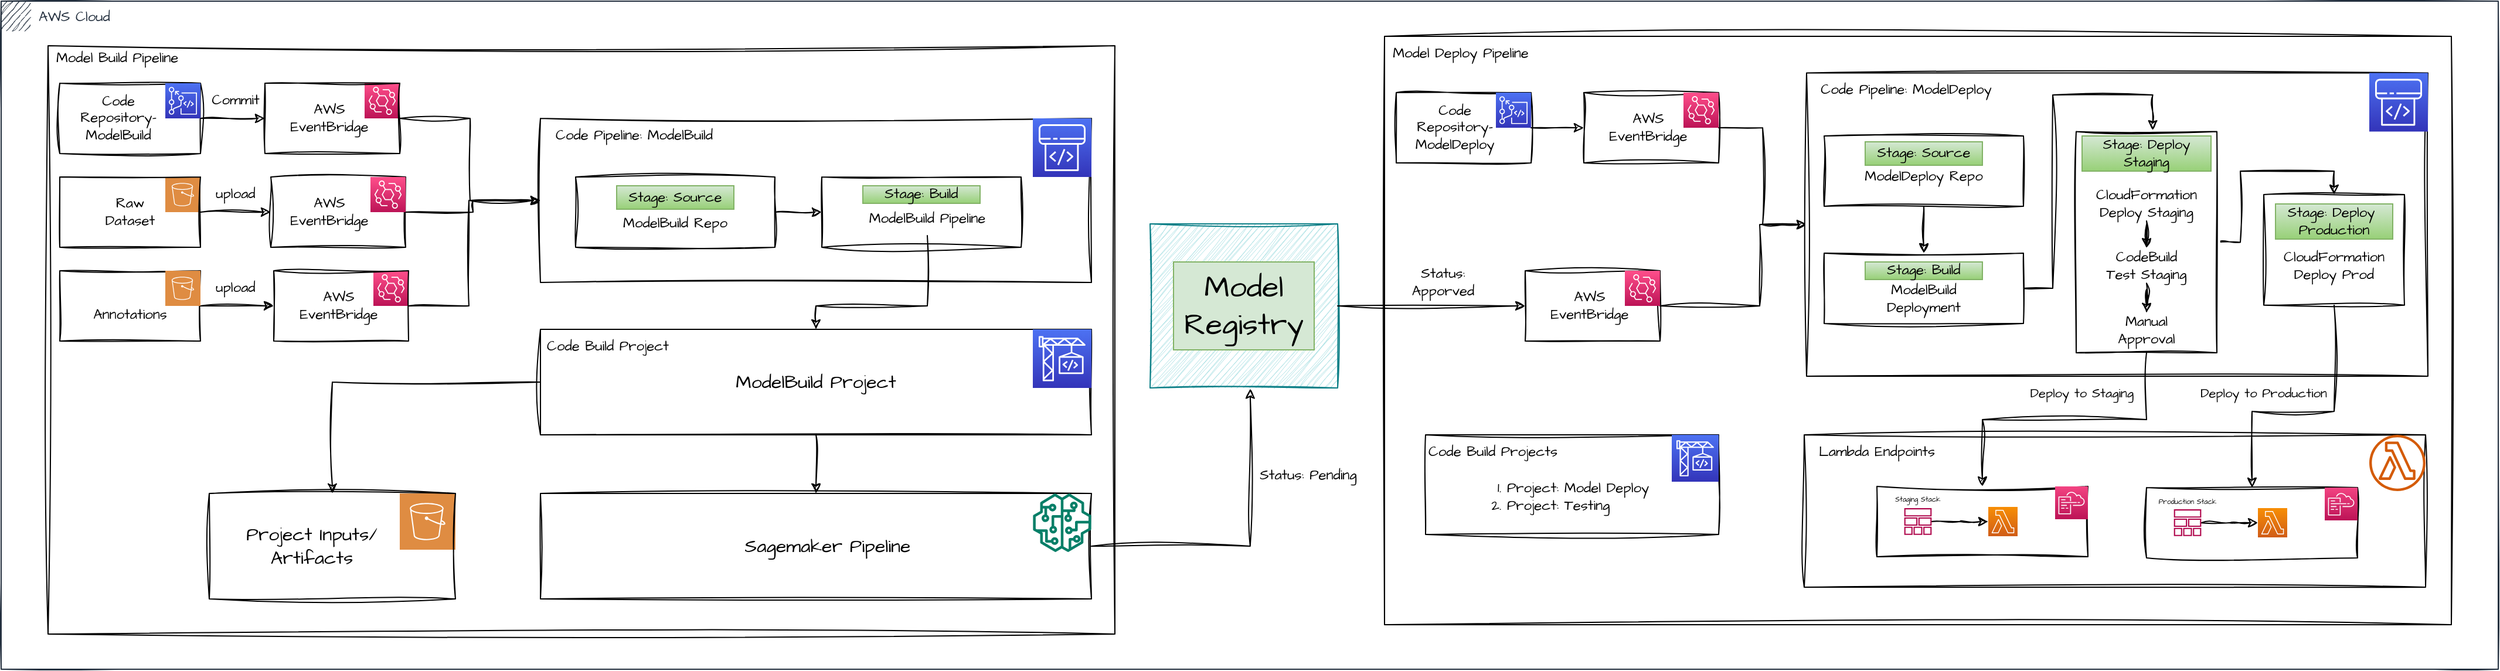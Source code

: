 <mxfile version="20.8.19" type="device"><diagram name="Page-1" id="f1x91fS1kFnKO8mPAlem"><mxGraphModel dx="2687" dy="1680" grid="1" gridSize="10" guides="1" tooltips="1" connect="1" arrows="1" fold="1" page="0" pageScale="1" pageWidth="1100" pageHeight="850" math="0" shadow="0"><root><mxCell id="0"/><mxCell id="1" parent="0"/><mxCell id="pUB0ZAQ8C-eYPkuscVNM-84" value="AWS Cloud" style="points=[[0,0],[0.25,0],[0.5,0],[0.75,0],[1,0],[1,0.25],[1,0.5],[1,0.75],[1,1],[0.75,1],[0.5,1],[0.25,1],[0,1],[0,0.75],[0,0.5],[0,0.25]];outlineConnect=0;gradientColor=none;html=1;whiteSpace=wrap;fontSize=12;fontStyle=0;container=1;pointerEvents=0;collapsible=0;recursiveResize=0;shape=mxgraph.aws4.group;grIcon=mxgraph.aws4.group_aws_cloud;strokeColor=#232F3E;fillColor=none;verticalAlign=top;align=left;spacingLeft=30;fontColor=#232F3E;dashed=0;rounded=0;shadow=0;glass=0;sketch=1;hachureGap=4;jiggle=2;curveFitting=1;fontFamily=Architects Daughter;fontSource=https%3A%2F%2Ffonts.googleapis.com%2Fcss%3Ffamily%3DArchitects%2BDaughter;" vertex="1" parent="1"><mxGeometry x="-100" y="-10" width="2130" height="570" as="geometry"/></mxCell><mxCell id="pYi2MVsvnpnYolAmG52T-12" value="" style="rounded=0;whiteSpace=wrap;html=1;sketch=1;hachureGap=4;jiggle=2;curveFitting=1;fontFamily=Architects Daughter;fontSource=https%3A%2F%2Ffonts.googleapis.com%2Fcss%3Ffamily%3DArchitects%2BDaughter;fontSize=20;align=left;" parent="1" vertex="1"><mxGeometry x="-60" y="28" width="910" height="502" as="geometry"/></mxCell><mxCell id="pYi2MVsvnpnYolAmG52T-54" value="" style="edgeStyle=orthogonalEdgeStyle;rounded=0;sketch=1;hachureGap=4;jiggle=2;curveFitting=1;orthogonalLoop=1;jettySize=auto;html=1;fontFamily=Architects Daughter;fontSource=https%3A%2F%2Ffonts.googleapis.com%2Fcss%3Ffamily%3DArchitects%2BDaughter;fontSize=12;" parent="1" source="pYi2MVsvnpnYolAmG52T-32" target="pYi2MVsvnpnYolAmG52T-51" edge="1"><mxGeometry relative="1" as="geometry"/></mxCell><mxCell id="pYi2MVsvnpnYolAmG52T-32" value="" style="rounded=0;whiteSpace=wrap;html=1;sketch=1;hachureGap=4;jiggle=2;curveFitting=1;fontFamily=Architects Daughter;fontSource=https%3A%2F%2Ffonts.googleapis.com%2Fcss%3Ffamily%3DArchitects%2BDaughter;fontSize=12;shadow=0;glass=0;fillColor=none;" parent="1" vertex="1"><mxGeometry x="130" y="140" width="115" height="60" as="geometry"/></mxCell><mxCell id="pYi2MVsvnpnYolAmG52T-13" value="&lt;font style=&quot;font-size: 12px;&quot;&gt;Model Build Pipeline&lt;br&gt;&lt;/font&gt;" style="text;html=1;strokeColor=none;fillColor=none;align=left;verticalAlign=middle;whiteSpace=wrap;rounded=0;fontSize=20;fontFamily=Architects Daughter;horizontal=1;labelPosition=center;verticalLabelPosition=middle;" parent="1" vertex="1"><mxGeometry x="-55" y="20" width="190" height="30" as="geometry"/></mxCell><mxCell id="pYi2MVsvnpnYolAmG52T-26" value="" style="edgeStyle=orthogonalEdgeStyle;rounded=0;sketch=1;hachureGap=4;jiggle=2;curveFitting=1;orthogonalLoop=1;jettySize=auto;html=1;fontFamily=Architects Daughter;fontSource=https%3A%2F%2Ffonts.googleapis.com%2Fcss%3Ffamily%3DArchitects%2BDaughter;fontSize=12;" parent="1" source="pYi2MVsvnpnYolAmG52T-14" target="pYi2MVsvnpnYolAmG52T-25" edge="1"><mxGeometry relative="1" as="geometry"/></mxCell><mxCell id="pYi2MVsvnpnYolAmG52T-14" value="" style="rounded=0;whiteSpace=wrap;html=1;sketch=1;hachureGap=4;jiggle=2;curveFitting=1;fontFamily=Architects Daughter;fontSource=https%3A%2F%2Ffonts.googleapis.com%2Fcss%3Ffamily%3DArchitects%2BDaughter;fontSize=12;shadow=0;glass=0;fillColor=none;" parent="1" vertex="1"><mxGeometry x="-50" y="60" width="120" height="60" as="geometry"/></mxCell><mxCell id="pYi2MVsvnpnYolAmG52T-18" value="" style="sketch=0;points=[[0,0,0],[0.25,0,0],[0.5,0,0],[0.75,0,0],[1,0,0],[0,1,0],[0.25,1,0],[0.5,1,0],[0.75,1,0],[1,1,0],[0,0.25,0],[0,0.5,0],[0,0.75,0],[1,0.25,0],[1,0.5,0],[1,0.75,0]];outlineConnect=0;fontColor=#232F3E;gradientColor=#4D72F3;gradientDirection=north;fillColor=#3334B9;strokeColor=#ffffff;dashed=0;verticalLabelPosition=bottom;verticalAlign=top;align=center;html=1;fontSize=12;fontStyle=0;aspect=fixed;shape=mxgraph.aws4.resourceIcon;resIcon=mxgraph.aws4.codecommit;rounded=0;shadow=0;glass=0;hachureGap=4;jiggle=2;curveFitting=1;fontFamily=Architects Daughter;fontSource=https%3A%2F%2Ffonts.googleapis.com%2Fcss%3Ffamily%3DArchitects%2BDaughter;" parent="1" vertex="1"><mxGeometry x="40" y="60" width="30" height="30" as="geometry"/></mxCell><mxCell id="pYi2MVsvnpnYolAmG52T-20" value="Code Repository- ModelBuild" style="text;html=1;strokeColor=none;fillColor=none;align=center;verticalAlign=middle;whiteSpace=wrap;rounded=0;fontSize=12;fontFamily=Architects Daughter;" parent="1" vertex="1"><mxGeometry x="-30" y="75" width="60" height="30" as="geometry"/></mxCell><mxCell id="pYi2MVsvnpnYolAmG52T-22" value="" style="sketch=0;points=[[0,0,0],[0.25,0,0],[0.5,0,0],[0.75,0,0],[1,0,0],[0,1,0],[0.25,1,0],[0.5,1,0],[0.75,1,0],[1,1,0],[0,0.25,0],[0,0.5,0],[0,0.75,0],[1,0.25,0],[1,0.5,0],[1,0.75,0]];outlineConnect=0;fontColor=#232F3E;gradientColor=#FF4F8B;gradientDirection=north;fillColor=#BC1356;strokeColor=#ffffff;dashed=0;verticalLabelPosition=bottom;verticalAlign=top;align=center;html=1;fontSize=12;fontStyle=0;aspect=fixed;shape=mxgraph.aws4.resourceIcon;resIcon=mxgraph.aws4.eventbridge;rounded=0;shadow=0;glass=0;hachureGap=4;jiggle=2;curveFitting=1;fontFamily=Architects Daughter;fontSource=https%3A%2F%2Ffonts.googleapis.com%2Fcss%3Ffamily%3DArchitects%2BDaughter;" parent="1" vertex="1"><mxGeometry x="210" y="60" width="30" height="30" as="geometry"/></mxCell><mxCell id="pYi2MVsvnpnYolAmG52T-23" value="" style="sketch=0;points=[[0,0,0],[0.25,0,0],[0.5,0,0],[0.75,0,0],[1,0,0],[0,1,0],[0.25,1,0],[0.5,1,0],[0.75,1,0],[1,1,0],[0,0.25,0],[0,0.5,0],[0,0.75,0],[1,0.25,0],[1,0.5,0],[1,0.75,0]];outlineConnect=0;fontColor=#232F3E;gradientColor=#FF4F8B;gradientDirection=north;fillColor=#BC1356;strokeColor=#ffffff;dashed=0;verticalLabelPosition=bottom;verticalAlign=top;align=center;html=1;fontSize=12;fontStyle=0;aspect=fixed;shape=mxgraph.aws4.resourceIcon;resIcon=mxgraph.aws4.eventbridge;rounded=0;shadow=0;glass=0;hachureGap=4;jiggle=2;curveFitting=1;fontFamily=Architects Daughter;fontSource=https%3A%2F%2Ffonts.googleapis.com%2Fcss%3Ffamily%3DArchitects%2BDaughter;" parent="1" vertex="1"><mxGeometry x="215" y="140" width="30" height="30" as="geometry"/></mxCell><mxCell id="pYi2MVsvnpnYolAmG52T-24" value="" style="sketch=0;points=[[0,0,0],[0.25,0,0],[0.5,0,0],[0.75,0,0],[1,0,0],[0,1,0],[0.25,1,0],[0.5,1,0],[0.75,1,0],[1,1,0],[0,0.25,0],[0,0.5,0],[0,0.75,0],[1,0.25,0],[1,0.5,0],[1,0.75,0]];outlineConnect=0;fontColor=#232F3E;gradientColor=#FF4F8B;gradientDirection=north;fillColor=#BC1356;strokeColor=#ffffff;dashed=0;verticalLabelPosition=bottom;verticalAlign=top;align=center;html=1;fontSize=12;fontStyle=0;aspect=fixed;shape=mxgraph.aws4.resourceIcon;resIcon=mxgraph.aws4.eventbridge;rounded=0;shadow=0;glass=0;hachureGap=4;jiggle=2;curveFitting=1;fontFamily=Architects Daughter;fontSource=https%3A%2F%2Ffonts.googleapis.com%2Fcss%3Ffamily%3DArchitects%2BDaughter;" parent="1" vertex="1"><mxGeometry x="217.5" y="220" width="30" height="30" as="geometry"/></mxCell><mxCell id="pYi2MVsvnpnYolAmG52T-53" value="" style="edgeStyle=orthogonalEdgeStyle;rounded=0;sketch=1;hachureGap=4;jiggle=2;curveFitting=1;orthogonalLoop=1;jettySize=auto;html=1;fontFamily=Architects Daughter;fontSource=https%3A%2F%2Ffonts.googleapis.com%2Fcss%3Ffamily%3DArchitects%2BDaughter;fontSize=12;" parent="1" source="pYi2MVsvnpnYolAmG52T-25" target="pYi2MVsvnpnYolAmG52T-51" edge="1"><mxGeometry relative="1" as="geometry"/></mxCell><mxCell id="pYi2MVsvnpnYolAmG52T-25" value="" style="rounded=0;whiteSpace=wrap;html=1;sketch=1;hachureGap=4;jiggle=2;curveFitting=1;fontFamily=Architects Daughter;fontSource=https%3A%2F%2Ffonts.googleapis.com%2Fcss%3Ffamily%3DArchitects%2BDaughter;fontSize=12;shadow=0;glass=0;fillColor=none;" parent="1" vertex="1"><mxGeometry x="125" y="60" width="115" height="60" as="geometry"/></mxCell><mxCell id="pYi2MVsvnpnYolAmG52T-27" value="Commit" style="text;html=1;strokeColor=none;fillColor=none;align=center;verticalAlign=middle;whiteSpace=wrap;rounded=0;fontSize=12;fontFamily=Architects Daughter;" parent="1" vertex="1"><mxGeometry x="70" y="60" width="60" height="30" as="geometry"/></mxCell><mxCell id="pYi2MVsvnpnYolAmG52T-28" value="AWS EventBridge" style="text;html=1;strokeColor=none;fillColor=none;align=center;verticalAlign=middle;whiteSpace=wrap;rounded=0;fontSize=12;fontFamily=Architects Daughter;" parent="1" vertex="1"><mxGeometry x="150" y="75" width="60" height="30" as="geometry"/></mxCell><mxCell id="pYi2MVsvnpnYolAmG52T-30" value="" style="sketch=0;pointerEvents=1;shadow=0;dashed=0;html=1;strokeColor=none;fillColor=#DF8C42;labelPosition=center;verticalLabelPosition=bottom;verticalAlign=top;align=center;outlineConnect=0;shape=mxgraph.veeam2.aws_s3;rounded=0;glass=0;hachureGap=4;jiggle=2;curveFitting=1;fontFamily=Architects Daughter;fontSource=https%3A%2F%2Ffonts.googleapis.com%2Fcss%3Ffamily%3DArchitects%2BDaughter;fontSize=12;" parent="1" vertex="1"><mxGeometry x="40" y="140" width="30" height="30" as="geometry"/></mxCell><mxCell id="pYi2MVsvnpnYolAmG52T-33" value="AWS EventBridge" style="text;html=1;strokeColor=none;fillColor=none;align=center;verticalAlign=middle;whiteSpace=wrap;rounded=0;fontSize=12;fontFamily=Architects Daughter;" parent="1" vertex="1"><mxGeometry x="150" y="155" width="60" height="30" as="geometry"/></mxCell><mxCell id="pYi2MVsvnpnYolAmG52T-39" value="" style="edgeStyle=orthogonalEdgeStyle;rounded=0;sketch=1;hachureGap=4;jiggle=2;curveFitting=1;orthogonalLoop=1;jettySize=auto;html=1;fontFamily=Architects Daughter;fontSource=https%3A%2F%2Ffonts.googleapis.com%2Fcss%3Ffamily%3DArchitects%2BDaughter;fontSize=12;" parent="1" source="pYi2MVsvnpnYolAmG52T-34" target="pYi2MVsvnpnYolAmG52T-32" edge="1"><mxGeometry relative="1" as="geometry"/></mxCell><mxCell id="pYi2MVsvnpnYolAmG52T-34" value="" style="rounded=0;whiteSpace=wrap;html=1;sketch=1;hachureGap=4;jiggle=2;curveFitting=1;fontFamily=Architects Daughter;fontSource=https%3A%2F%2Ffonts.googleapis.com%2Fcss%3Ffamily%3DArchitects%2BDaughter;fontSize=12;shadow=0;glass=0;fillColor=none;" parent="1" vertex="1"><mxGeometry x="-50" y="140" width="120" height="60" as="geometry"/></mxCell><mxCell id="pYi2MVsvnpnYolAmG52T-40" value="Raw Dataset" style="text;html=1;strokeColor=none;fillColor=none;align=center;verticalAlign=middle;whiteSpace=wrap;rounded=0;fontSize=12;fontFamily=Architects Daughter;" parent="1" vertex="1"><mxGeometry x="-20" y="155" width="60" height="30" as="geometry"/></mxCell><mxCell id="pYi2MVsvnpnYolAmG52T-41" value="upload" style="text;html=1;strokeColor=none;fillColor=none;align=center;verticalAlign=middle;whiteSpace=wrap;rounded=0;fontSize=12;fontFamily=Architects Daughter;" parent="1" vertex="1"><mxGeometry x="70" y="140" width="60" height="30" as="geometry"/></mxCell><mxCell id="pYi2MVsvnpnYolAmG52T-49" value="" style="edgeStyle=orthogonalEdgeStyle;rounded=0;sketch=1;hachureGap=4;jiggle=2;curveFitting=1;orthogonalLoop=1;jettySize=auto;html=1;fontFamily=Architects Daughter;fontSource=https%3A%2F%2Ffonts.googleapis.com%2Fcss%3Ffamily%3DArchitects%2BDaughter;fontSize=12;" parent="1" source="pYi2MVsvnpnYolAmG52T-42" target="pYi2MVsvnpnYolAmG52T-45" edge="1"><mxGeometry relative="1" as="geometry"/></mxCell><mxCell id="pYi2MVsvnpnYolAmG52T-42" value="" style="rounded=0;whiteSpace=wrap;html=1;sketch=1;hachureGap=4;jiggle=2;curveFitting=1;fontFamily=Architects Daughter;fontSource=https%3A%2F%2Ffonts.googleapis.com%2Fcss%3Ffamily%3DArchitects%2BDaughter;fontSize=12;shadow=0;glass=0;fillColor=none;" parent="1" vertex="1"><mxGeometry x="-50" y="220" width="120" height="60" as="geometry"/></mxCell><mxCell id="pYi2MVsvnpnYolAmG52T-46" value="AWS EventBridge" style="text;html=1;strokeColor=none;fillColor=none;align=center;verticalAlign=middle;whiteSpace=wrap;rounded=0;fontSize=12;fontFamily=Architects Daughter;" parent="1" vertex="1"><mxGeometry x="157.5" y="235" width="60" height="30" as="geometry"/></mxCell><mxCell id="pYi2MVsvnpnYolAmG52T-47" value="" style="sketch=0;pointerEvents=1;shadow=0;dashed=0;html=1;strokeColor=none;fillColor=#DF8C42;labelPosition=center;verticalLabelPosition=bottom;verticalAlign=top;align=center;outlineConnect=0;shape=mxgraph.veeam2.aws_s3;rounded=0;glass=0;hachureGap=4;jiggle=2;curveFitting=1;fontFamily=Architects Daughter;fontSource=https%3A%2F%2Ffonts.googleapis.com%2Fcss%3Ffamily%3DArchitects%2BDaughter;fontSize=12;" parent="1" vertex="1"><mxGeometry x="40" y="220" width="30" height="30" as="geometry"/></mxCell><mxCell id="pYi2MVsvnpnYolAmG52T-55" value="" style="edgeStyle=orthogonalEdgeStyle;rounded=0;sketch=1;hachureGap=4;jiggle=2;curveFitting=1;orthogonalLoop=1;jettySize=auto;html=1;fontFamily=Architects Daughter;fontSource=https%3A%2F%2Ffonts.googleapis.com%2Fcss%3Ffamily%3DArchitects%2BDaughter;fontSize=12;" parent="1" source="pYi2MVsvnpnYolAmG52T-45" target="pYi2MVsvnpnYolAmG52T-51" edge="1"><mxGeometry relative="1" as="geometry"><Array as="points"><mxPoint x="299" y="250"/><mxPoint x="299" y="160"/></Array></mxGeometry></mxCell><mxCell id="pYi2MVsvnpnYolAmG52T-45" value="" style="rounded=0;whiteSpace=wrap;html=1;sketch=1;hachureGap=4;jiggle=2;curveFitting=1;fontFamily=Architects Daughter;fontSource=https%3A%2F%2Ffonts.googleapis.com%2Fcss%3Ffamily%3DArchitects%2BDaughter;fontSize=12;shadow=0;glass=0;fillColor=none;" parent="1" vertex="1"><mxGeometry x="132.5" y="220" width="115" height="60" as="geometry"/></mxCell><mxCell id="pYi2MVsvnpnYolAmG52T-50" value="Annotations" style="text;html=1;strokeColor=none;fillColor=none;align=center;verticalAlign=middle;whiteSpace=wrap;rounded=0;fontSize=12;fontFamily=Architects Daughter;" parent="1" vertex="1"><mxGeometry x="-20" y="245" width="60" height="25" as="geometry"/></mxCell><mxCell id="pYi2MVsvnpnYolAmG52T-51" value="" style="rounded=0;whiteSpace=wrap;html=1;sketch=1;hachureGap=4;jiggle=2;curveFitting=1;fontFamily=Architects Daughter;fontSource=https%3A%2F%2Ffonts.googleapis.com%2Fcss%3Ffamily%3DArchitects%2BDaughter;fontSize=12;shadow=0;glass=0;fillColor=none;" parent="1" vertex="1"><mxGeometry x="360" y="90" width="470" height="140" as="geometry"/></mxCell><mxCell id="pYi2MVsvnpnYolAmG52T-52" value="" style="sketch=0;points=[[0,0,0],[0.25,0,0],[0.5,0,0],[0.75,0,0],[1,0,0],[0,1,0],[0.25,1,0],[0.5,1,0],[0.75,1,0],[1,1,0],[0,0.25,0],[0,0.5,0],[0,0.75,0],[1,0.25,0],[1,0.5,0],[1,0.75,0]];outlineConnect=0;fontColor=#232F3E;gradientColor=#4D72F3;gradientDirection=north;fillColor=#3334B9;strokeColor=#ffffff;dashed=0;verticalLabelPosition=bottom;verticalAlign=top;align=center;html=1;fontSize=12;fontStyle=0;aspect=fixed;shape=mxgraph.aws4.resourceIcon;resIcon=mxgraph.aws4.codepipeline;rounded=0;shadow=0;glass=0;hachureGap=4;jiggle=2;curveFitting=1;fontFamily=Architects Daughter;fontSource=https%3A%2F%2Ffonts.googleapis.com%2Fcss%3Ffamily%3DArchitects%2BDaughter;" parent="1" vertex="1"><mxGeometry x="780" y="90" width="50" height="50" as="geometry"/></mxCell><mxCell id="pYi2MVsvnpnYolAmG52T-56" value="Code Pipeline: ModelBuild" style="text;html=1;strokeColor=none;fillColor=none;align=center;verticalAlign=middle;whiteSpace=wrap;rounded=0;fontSize=12;fontFamily=Architects Daughter;" parent="1" vertex="1"><mxGeometry x="360" y="90" width="160" height="30" as="geometry"/></mxCell><mxCell id="pYi2MVsvnpnYolAmG52T-61" value="" style="edgeStyle=orthogonalEdgeStyle;rounded=0;sketch=1;hachureGap=4;jiggle=2;curveFitting=1;orthogonalLoop=1;jettySize=auto;html=1;fontFamily=Architects Daughter;fontSource=https%3A%2F%2Ffonts.googleapis.com%2Fcss%3Ffamily%3DArchitects%2BDaughter;fontSize=12;" parent="1" source="pYi2MVsvnpnYolAmG52T-57" target="pYi2MVsvnpnYolAmG52T-60" edge="1"><mxGeometry relative="1" as="geometry"/></mxCell><mxCell id="pYi2MVsvnpnYolAmG52T-57" value="" style="rounded=0;whiteSpace=wrap;html=1;shadow=0;glass=0;sketch=1;hachureGap=4;jiggle=2;curveFitting=1;fontFamily=Architects Daughter;fontSource=https%3A%2F%2Ffonts.googleapis.com%2Fcss%3Ffamily%3DArchitects%2BDaughter;fontSize=12;" parent="1" vertex="1"><mxGeometry x="390" y="140" width="170" height="60" as="geometry"/></mxCell><mxCell id="pYi2MVsvnpnYolAmG52T-58" value="Stage: Source" style="text;html=1;strokeColor=#82b366;fillColor=#d5e8d4;align=center;verticalAlign=middle;whiteSpace=wrap;rounded=0;fontSize=12;fontFamily=Architects Daughter;gradientColor=#97d077;" parent="1" vertex="1"><mxGeometry x="425" y="147.5" width="100" height="20" as="geometry"/></mxCell><mxCell id="pYi2MVsvnpnYolAmG52T-59" value="ModelBuild Repo" style="text;html=1;strokeColor=none;fillColor=none;align=center;verticalAlign=middle;whiteSpace=wrap;rounded=0;fontSize=12;fontFamily=Architects Daughter;" parent="1" vertex="1"><mxGeometry x="420" y="170" width="110" height="20" as="geometry"/></mxCell><mxCell id="pYi2MVsvnpnYolAmG52T-60" value="" style="rounded=0;whiteSpace=wrap;html=1;shadow=0;glass=0;sketch=1;hachureGap=4;jiggle=2;curveFitting=1;fontFamily=Architects Daughter;fontSource=https%3A%2F%2Ffonts.googleapis.com%2Fcss%3Ffamily%3DArchitects%2BDaughter;fontSize=12;" parent="1" vertex="1"><mxGeometry x="600" y="140" width="170" height="60" as="geometry"/></mxCell><mxCell id="pYi2MVsvnpnYolAmG52T-62" value="Stage: Build" style="text;html=1;strokeColor=#82b366;fillColor=#d5e8d4;align=center;verticalAlign=middle;whiteSpace=wrap;rounded=0;fontSize=12;fontFamily=Architects Daughter;gradientColor=#97d077;" parent="1" vertex="1"><mxGeometry x="635" y="147.5" width="100" height="15" as="geometry"/></mxCell><mxCell id="pYi2MVsvnpnYolAmG52T-65" value="" style="edgeStyle=orthogonalEdgeStyle;rounded=0;sketch=1;hachureGap=4;jiggle=2;curveFitting=1;orthogonalLoop=1;jettySize=auto;html=1;fontFamily=Architects Daughter;fontSource=https%3A%2F%2Ffonts.googleapis.com%2Fcss%3Ffamily%3DArchitects%2BDaughter;fontSize=12;" parent="1" source="pYi2MVsvnpnYolAmG52T-63" target="pYi2MVsvnpnYolAmG52T-64" edge="1"><mxGeometry relative="1" as="geometry"><Array as="points"><mxPoint x="690" y="250"/><mxPoint x="595" y="250"/></Array></mxGeometry></mxCell><mxCell id="pYi2MVsvnpnYolAmG52T-63" value="ModelBuild Pipeline" style="text;html=1;strokeColor=none;fillColor=none;align=center;verticalAlign=middle;whiteSpace=wrap;rounded=0;fontSize=12;fontFamily=Architects Daughter;" parent="1" vertex="1"><mxGeometry x="635" y="162.5" width="110" height="27.5" as="geometry"/></mxCell><mxCell id="pYi2MVsvnpnYolAmG52T-78" value="" style="edgeStyle=orthogonalEdgeStyle;rounded=0;sketch=1;hachureGap=4;jiggle=2;curveFitting=1;orthogonalLoop=1;jettySize=auto;html=1;fontFamily=Architects Daughter;fontSource=https%3A%2F%2Ffonts.googleapis.com%2Fcss%3Ffamily%3DArchitects%2BDaughter;fontSize=16;" parent="1" source="pYi2MVsvnpnYolAmG52T-64" target="pYi2MVsvnpnYolAmG52T-77" edge="1"><mxGeometry relative="1" as="geometry"/></mxCell><mxCell id="pYi2MVsvnpnYolAmG52T-85" value="" style="edgeStyle=orthogonalEdgeStyle;rounded=0;sketch=1;hachureGap=4;jiggle=2;curveFitting=1;orthogonalLoop=1;jettySize=auto;html=1;fontFamily=Architects Daughter;fontSource=https%3A%2F%2Ffonts.googleapis.com%2Fcss%3Ffamily%3DArchitects%2BDaughter;fontSize=16;" parent="1" source="pYi2MVsvnpnYolAmG52T-64" target="pYi2MVsvnpnYolAmG52T-80" edge="1"><mxGeometry relative="1" as="geometry"/></mxCell><mxCell id="pYi2MVsvnpnYolAmG52T-64" value="" style="rounded=0;whiteSpace=wrap;html=1;sketch=1;hachureGap=4;jiggle=2;curveFitting=1;fontFamily=Architects Daughter;fontSource=https%3A%2F%2Ffonts.googleapis.com%2Fcss%3Ffamily%3DArchitects%2BDaughter;fontSize=12;shadow=0;glass=0;fillColor=none;" parent="1" vertex="1"><mxGeometry x="360" y="270" width="470" height="90" as="geometry"/></mxCell><mxCell id="pYi2MVsvnpnYolAmG52T-66" value="" style="sketch=0;points=[[0,0,0],[0.25,0,0],[0.5,0,0],[0.75,0,0],[1,0,0],[0,1,0],[0.25,1,0],[0.5,1,0],[0.75,1,0],[1,1,0],[0,0.25,0],[0,0.5,0],[0,0.75,0],[1,0.25,0],[1,0.5,0],[1,0.75,0]];outlineConnect=0;fontColor=#232F3E;gradientColor=#4D72F3;gradientDirection=north;fillColor=#3334B9;strokeColor=#ffffff;dashed=0;verticalLabelPosition=bottom;verticalAlign=top;align=center;html=1;fontSize=12;fontStyle=0;aspect=fixed;shape=mxgraph.aws4.resourceIcon;resIcon=mxgraph.aws4.codebuild;rounded=0;shadow=0;glass=0;hachureGap=4;jiggle=2;curveFitting=1;fontFamily=Architects Daughter;fontSource=https%3A%2F%2Ffonts.googleapis.com%2Fcss%3Ffamily%3DArchitects%2BDaughter;" parent="1" vertex="1"><mxGeometry x="780" y="270" width="50" height="50" as="geometry"/></mxCell><mxCell id="pYi2MVsvnpnYolAmG52T-67" value="Code Build Project " style="text;html=1;strokeColor=none;fillColor=none;align=center;verticalAlign=middle;whiteSpace=wrap;rounded=0;fontSize=12;fontFamily=Architects Daughter;" parent="1" vertex="1"><mxGeometry x="360" y="270" width="115" height="30" as="geometry"/></mxCell><mxCell id="pYi2MVsvnpnYolAmG52T-68" value="&lt;font style=&quot;font-size: 16px;&quot;&gt;ModelBuild Project&lt;/font&gt;" style="text;html=1;strokeColor=none;fillColor=none;align=center;verticalAlign=middle;whiteSpace=wrap;rounded=0;fontSize=12;fontFamily=Architects Daughter;" parent="1" vertex="1"><mxGeometry x="495" y="296.25" width="200" height="37.5" as="geometry"/></mxCell><mxCell id="pYi2MVsvnpnYolAmG52T-70" value="" style="sketch=0;pointerEvents=1;shadow=0;dashed=0;html=1;strokeColor=none;fillColor=#DF8C42;labelPosition=center;verticalLabelPosition=bottom;verticalAlign=top;align=center;outlineConnect=0;shape=mxgraph.veeam2.aws_s3;rounded=0;glass=0;hachureGap=4;jiggle=2;curveFitting=1;fontFamily=Architects Daughter;fontSource=https%3A%2F%2Ffonts.googleapis.com%2Fcss%3Ffamily%3DArchitects%2BDaughter;fontSize=12;" parent="1" vertex="1"><mxGeometry x="240" y="410" width="47.5" height="48" as="geometry"/></mxCell><mxCell id="pYi2MVsvnpnYolAmG52T-77" value="" style="rounded=0;whiteSpace=wrap;html=1;sketch=1;hachureGap=4;jiggle=2;curveFitting=1;fontFamily=Architects Daughter;fontSource=https%3A%2F%2Ffonts.googleapis.com%2Fcss%3Ffamily%3DArchitects%2BDaughter;fontSize=12;shadow=0;glass=0;fillColor=none;" parent="1" vertex="1"><mxGeometry x="77.5" y="410" width="210" height="90" as="geometry"/></mxCell><mxCell id="pYi2MVsvnpnYolAmG52T-79" value="&lt;div&gt;Project Inputs/ Artifacts&lt;/div&gt;" style="text;html=1;strokeColor=none;fillColor=none;align=center;verticalAlign=middle;whiteSpace=wrap;rounded=0;fontSize=16;fontFamily=Architects Daughter;" parent="1" vertex="1"><mxGeometry x="100" y="435" width="130" height="40" as="geometry"/></mxCell><mxCell id="pYi2MVsvnpnYolAmG52T-89" value="" style="edgeStyle=orthogonalEdgeStyle;rounded=0;sketch=1;hachureGap=4;jiggle=2;curveFitting=1;orthogonalLoop=1;jettySize=auto;html=1;fontFamily=Architects Daughter;fontSource=https%3A%2F%2Ffonts.googleapis.com%2Fcss%3Ffamily%3DArchitects%2BDaughter;fontSize=26;entryX=0.534;entryY=1.005;entryDx=0;entryDy=0;entryPerimeter=0;" parent="1" source="pYi2MVsvnpnYolAmG52T-80" target="pYi2MVsvnpnYolAmG52T-87" edge="1"><mxGeometry relative="1" as="geometry"><mxPoint x="910" y="485" as="targetPoint"/></mxGeometry></mxCell><mxCell id="pYi2MVsvnpnYolAmG52T-80" value="" style="rounded=0;whiteSpace=wrap;html=1;sketch=1;hachureGap=4;jiggle=2;curveFitting=1;fontFamily=Architects Daughter;fontSource=https%3A%2F%2Ffonts.googleapis.com%2Fcss%3Ffamily%3DArchitects%2BDaughter;fontSize=12;shadow=0;glass=0;fillColor=none;" parent="1" vertex="1"><mxGeometry x="360" y="410" width="470" height="90" as="geometry"/></mxCell><mxCell id="pYi2MVsvnpnYolAmG52T-81" value="" style="sketch=0;outlineConnect=0;fontColor=#232F3E;gradientColor=none;fillColor=#067F68;strokeColor=none;dashed=0;verticalLabelPosition=bottom;verticalAlign=top;align=center;html=1;fontSize=12;fontStyle=0;aspect=fixed;pointerEvents=1;shape=mxgraph.aws4.sagemaker_model;rounded=0;shadow=0;glass=0;hachureGap=4;jiggle=2;curveFitting=1;fontFamily=Architects Daughter;fontSource=https%3A%2F%2Ffonts.googleapis.com%2Fcss%3Ffamily%3DArchitects%2BDaughter;" parent="1" vertex="1"><mxGeometry x="780" y="410" width="50" height="50" as="geometry"/></mxCell><mxCell id="pYi2MVsvnpnYolAmG52T-82" value="Sagemaker Pipeline" style="text;html=1;strokeColor=none;fillColor=none;align=center;verticalAlign=middle;whiteSpace=wrap;rounded=0;fontSize=16;fontFamily=Architects Daughter;" parent="1" vertex="1"><mxGeometry x="465" y="430" width="280" height="50" as="geometry"/></mxCell><mxCell id="pYi2MVsvnpnYolAmG52T-87" value="" style="rounded=0;whiteSpace=wrap;html=1;sketch=1;hachureGap=4;jiggle=2;curveFitting=1;fontFamily=Architects Daughter;fontSource=https%3A%2F%2Ffonts.googleapis.com%2Fcss%3Ffamily%3DArchitects%2BDaughter;fontSize=20;align=left;fillColor=#b0e3e6;strokeColor=#0e8088;" parent="1" vertex="1"><mxGeometry x="880" y="180" width="160" height="140" as="geometry"/></mxCell><mxCell id="pYi2MVsvnpnYolAmG52T-88" value="&lt;font style=&quot;font-size: 26px;&quot;&gt;Model Registry&lt;/font&gt;" style="text;html=1;strokeColor=#82b366;fillColor=#d5e8d4;align=center;verticalAlign=middle;whiteSpace=wrap;rounded=0;fontSize=16;fontFamily=Architects Daughter;" parent="1" vertex="1"><mxGeometry x="900" y="212.5" width="120" height="75" as="geometry"/></mxCell><mxCell id="pYi2MVsvnpnYolAmG52T-90" value="&lt;font style=&quot;font-size: 12px;&quot;&gt;Status: Pending&lt;/font&gt;" style="text;html=1;strokeColor=none;fillColor=none;align=center;verticalAlign=middle;whiteSpace=wrap;rounded=0;fontSize=26;fontFamily=Architects Daughter;labelPosition=center;verticalLabelPosition=middle;" parent="1" vertex="1"><mxGeometry x="970" y="370" width="90" height="40" as="geometry"/></mxCell><mxCell id="pUB0ZAQ8C-eYPkuscVNM-2" value="upload" style="text;html=1;strokeColor=none;fillColor=none;align=center;verticalAlign=middle;whiteSpace=wrap;rounded=0;fontSize=12;fontFamily=Architects Daughter;" vertex="1" parent="1"><mxGeometry x="70" y="220" width="60" height="30" as="geometry"/></mxCell><mxCell id="pUB0ZAQ8C-eYPkuscVNM-3" value="" style="rounded=0;whiteSpace=wrap;html=1;sketch=1;hachureGap=4;jiggle=2;curveFitting=1;fontFamily=Architects Daughter;fontSource=https%3A%2F%2Ffonts.googleapis.com%2Fcss%3Ffamily%3DArchitects%2BDaughter;fontSize=20;align=left;" vertex="1" parent="1"><mxGeometry x="1080" y="20" width="910" height="502" as="geometry"/></mxCell><mxCell id="pUB0ZAQ8C-eYPkuscVNM-6" value="" style="edgeStyle=orthogonalEdgeStyle;rounded=0;sketch=1;hachureGap=4;jiggle=2;curveFitting=1;orthogonalLoop=1;jettySize=auto;html=1;fontFamily=Architects Daughter;fontSource=https%3A%2F%2Ffonts.googleapis.com%2Fcss%3Ffamily%3DArchitects%2BDaughter;fontSize=12;" edge="1" parent="1" source="pUB0ZAQ8C-eYPkuscVNM-4" target="pUB0ZAQ8C-eYPkuscVNM-5"><mxGeometry relative="1" as="geometry"/></mxCell><mxCell id="pUB0ZAQ8C-eYPkuscVNM-4" value="" style="rounded=0;whiteSpace=wrap;html=1;sketch=1;hachureGap=4;jiggle=2;curveFitting=1;fontFamily=Architects Daughter;fontSource=https%3A%2F%2Ffonts.googleapis.com%2Fcss%3Ffamily%3DArchitects%2BDaughter;fontSize=12;shadow=0;glass=0;fillColor=none;" vertex="1" parent="1"><mxGeometry x="1090" y="68" width="115" height="60" as="geometry"/></mxCell><mxCell id="pUB0ZAQ8C-eYPkuscVNM-25" value="" style="edgeStyle=orthogonalEdgeStyle;rounded=0;sketch=1;hachureGap=4;jiggle=2;curveFitting=1;orthogonalLoop=1;jettySize=auto;html=1;fontFamily=Architects Daughter;fontSource=https%3A%2F%2Ffonts.googleapis.com%2Fcss%3Ffamily%3DArchitects%2BDaughter;fontSize=12;" edge="1" parent="1" source="pUB0ZAQ8C-eYPkuscVNM-5" target="pUB0ZAQ8C-eYPkuscVNM-23"><mxGeometry relative="1" as="geometry"/></mxCell><mxCell id="pUB0ZAQ8C-eYPkuscVNM-5" value="" style="rounded=0;whiteSpace=wrap;html=1;sketch=1;hachureGap=4;jiggle=2;curveFitting=1;fontFamily=Architects Daughter;fontSource=https%3A%2F%2Ffonts.googleapis.com%2Fcss%3Ffamily%3DArchitects%2BDaughter;fontSize=12;shadow=0;glass=0;fillColor=none;" vertex="1" parent="1"><mxGeometry x="1250" y="68" width="115" height="60" as="geometry"/></mxCell><mxCell id="pUB0ZAQ8C-eYPkuscVNM-7" value="" style="sketch=0;points=[[0,0,0],[0.25,0,0],[0.5,0,0],[0.75,0,0],[1,0,0],[0,1,0],[0.25,1,0],[0.5,1,0],[0.75,1,0],[1,1,0],[0,0.25,0],[0,0.5,0],[0,0.75,0],[1,0.25,0],[1,0.5,0],[1,0.75,0]];outlineConnect=0;fontColor=#232F3E;gradientColor=#4D72F3;gradientDirection=north;fillColor=#3334B9;strokeColor=#ffffff;dashed=0;verticalLabelPosition=bottom;verticalAlign=top;align=center;html=1;fontSize=12;fontStyle=0;aspect=fixed;shape=mxgraph.aws4.resourceIcon;resIcon=mxgraph.aws4.codecommit;rounded=0;shadow=0;glass=0;hachureGap=4;jiggle=2;curveFitting=1;fontFamily=Architects Daughter;fontSource=https%3A%2F%2Ffonts.googleapis.com%2Fcss%3Ffamily%3DArchitects%2BDaughter;" vertex="1" parent="1"><mxGeometry x="1175" y="68" width="30" height="30" as="geometry"/></mxCell><mxCell id="pUB0ZAQ8C-eYPkuscVNM-8" value="" style="sketch=0;points=[[0,0,0],[0.25,0,0],[0.5,0,0],[0.75,0,0],[1,0,0],[0,1,0],[0.25,1,0],[0.5,1,0],[0.75,1,0],[1,1,0],[0,0.25,0],[0,0.5,0],[0,0.75,0],[1,0.25,0],[1,0.5,0],[1,0.75,0]];outlineConnect=0;fontColor=#232F3E;gradientColor=#FF4F8B;gradientDirection=north;fillColor=#BC1356;strokeColor=#ffffff;dashed=0;verticalLabelPosition=bottom;verticalAlign=top;align=center;html=1;fontSize=12;fontStyle=0;aspect=fixed;shape=mxgraph.aws4.resourceIcon;resIcon=mxgraph.aws4.eventbridge;rounded=0;shadow=0;glass=0;hachureGap=4;jiggle=2;curveFitting=1;fontFamily=Architects Daughter;fontSource=https%3A%2F%2Ffonts.googleapis.com%2Fcss%3Ffamily%3DArchitects%2BDaughter;" vertex="1" parent="1"><mxGeometry x="1335" y="68" width="30" height="30" as="geometry"/></mxCell><mxCell id="pUB0ZAQ8C-eYPkuscVNM-10" value="&lt;div&gt;Code Repository-&lt;/div&gt;&lt;div&gt;ModelDeploy&lt;br&gt;&lt;/div&gt;" style="text;html=1;strokeColor=none;fillColor=none;align=center;verticalAlign=middle;whiteSpace=wrap;rounded=0;fontSize=12;fontFamily=Architects Daughter;" vertex="1" parent="1"><mxGeometry x="1110" y="78" width="60" height="40" as="geometry"/></mxCell><mxCell id="pUB0ZAQ8C-eYPkuscVNM-12" value="AWS EventBridge" style="text;html=1;strokeColor=none;fillColor=none;align=center;verticalAlign=middle;whiteSpace=wrap;rounded=0;fontSize=12;fontFamily=Architects Daughter;" vertex="1" parent="1"><mxGeometry x="1275" y="83" width="60" height="30" as="geometry"/></mxCell><mxCell id="pUB0ZAQ8C-eYPkuscVNM-26" value="" style="edgeStyle=orthogonalEdgeStyle;rounded=0;sketch=1;hachureGap=4;jiggle=2;curveFitting=1;orthogonalLoop=1;jettySize=auto;html=1;fontFamily=Architects Daughter;fontSource=https%3A%2F%2Ffonts.googleapis.com%2Fcss%3Ffamily%3DArchitects%2BDaughter;fontSize=12;entryX=0;entryY=0.5;entryDx=0;entryDy=0;" edge="1" parent="1" source="pUB0ZAQ8C-eYPkuscVNM-13" target="pUB0ZAQ8C-eYPkuscVNM-23"><mxGeometry relative="1" as="geometry"><mxPoint x="1395" y="250" as="targetPoint"/><Array as="points"><mxPoint x="1400" y="250"/><mxPoint x="1400" y="181"/></Array></mxGeometry></mxCell><mxCell id="pUB0ZAQ8C-eYPkuscVNM-13" value="" style="rounded=0;whiteSpace=wrap;html=1;sketch=1;hachureGap=4;jiggle=2;curveFitting=1;fontFamily=Architects Daughter;fontSource=https%3A%2F%2Ffonts.googleapis.com%2Fcss%3Ffamily%3DArchitects%2BDaughter;fontSize=12;shadow=0;glass=0;fillColor=none;" vertex="1" parent="1"><mxGeometry x="1200" y="220" width="115" height="60" as="geometry"/></mxCell><mxCell id="pUB0ZAQ8C-eYPkuscVNM-14" value="AWS EventBridge" style="text;html=1;strokeColor=none;fillColor=none;align=center;verticalAlign=middle;whiteSpace=wrap;rounded=0;fontSize=12;fontFamily=Architects Daughter;" vertex="1" parent="1"><mxGeometry x="1225" y="235" width="60" height="30" as="geometry"/></mxCell><mxCell id="pUB0ZAQ8C-eYPkuscVNM-16" value="" style="sketch=0;points=[[0,0,0],[0.25,0,0],[0.5,0,0],[0.75,0,0],[1,0,0],[0,1,0],[0.25,1,0],[0.5,1,0],[0.75,1,0],[1,1,0],[0,0.25,0],[0,0.5,0],[0,0.75,0],[1,0.25,0],[1,0.5,0],[1,0.75,0]];outlineConnect=0;fontColor=#232F3E;gradientColor=#FF4F8B;gradientDirection=north;fillColor=#BC1356;strokeColor=#ffffff;dashed=0;verticalLabelPosition=bottom;verticalAlign=top;align=center;html=1;fontSize=12;fontStyle=0;aspect=fixed;shape=mxgraph.aws4.resourceIcon;resIcon=mxgraph.aws4.eventbridge;rounded=0;shadow=0;glass=0;hachureGap=4;jiggle=2;curveFitting=1;fontFamily=Architects Daughter;fontSource=https%3A%2F%2Ffonts.googleapis.com%2Fcss%3Ffamily%3DArchitects%2BDaughter;" vertex="1" parent="1"><mxGeometry x="1285" y="220" width="30" height="30" as="geometry"/></mxCell><mxCell id="pUB0ZAQ8C-eYPkuscVNM-20" value="" style="edgeStyle=orthogonalEdgeStyle;rounded=0;sketch=1;hachureGap=4;jiggle=2;curveFitting=1;orthogonalLoop=1;jettySize=auto;html=1;fontFamily=Architects Daughter;fontSource=https%3A%2F%2Ffonts.googleapis.com%2Fcss%3Ffamily%3DArchitects%2BDaughter;fontSize=12;entryX=0;entryY=0.5;entryDx=0;entryDy=0;" edge="1" parent="1" source="pYi2MVsvnpnYolAmG52T-87" target="pUB0ZAQ8C-eYPkuscVNM-13"><mxGeometry relative="1" as="geometry"><mxPoint x="1120" y="250" as="targetPoint"/></mxGeometry></mxCell><mxCell id="pUB0ZAQ8C-eYPkuscVNM-22" value="Status: Apporved" style="text;html=1;strokeColor=none;fillColor=none;align=center;verticalAlign=middle;whiteSpace=wrap;rounded=0;fontSize=12;fontFamily=Architects Daughter;" vertex="1" parent="1"><mxGeometry x="1100" y="215" width="60" height="30" as="geometry"/></mxCell><mxCell id="pUB0ZAQ8C-eYPkuscVNM-23" value="" style="rounded=0;whiteSpace=wrap;html=1;shadow=0;glass=0;sketch=1;hachureGap=4;jiggle=2;curveFitting=1;fontFamily=Architects Daughter;fontSource=https%3A%2F%2Ffonts.googleapis.com%2Fcss%3Ffamily%3DArchitects%2BDaughter;fontSize=12;" vertex="1" parent="1"><mxGeometry x="1440" y="51.25" width="530" height="258.75" as="geometry"/></mxCell><mxCell id="pUB0ZAQ8C-eYPkuscVNM-24" value="" style="sketch=0;points=[[0,0,0],[0.25,0,0],[0.5,0,0],[0.75,0,0],[1,0,0],[0,1,0],[0.25,1,0],[0.5,1,0],[0.75,1,0],[1,1,0],[0,0.25,0],[0,0.5,0],[0,0.75,0],[1,0.25,0],[1,0.5,0],[1,0.75,0]];outlineConnect=0;fontColor=#232F3E;gradientColor=#4D72F3;gradientDirection=north;fillColor=#3334B9;strokeColor=#ffffff;dashed=0;verticalLabelPosition=bottom;verticalAlign=top;align=center;html=1;fontSize=12;fontStyle=0;aspect=fixed;shape=mxgraph.aws4.resourceIcon;resIcon=mxgraph.aws4.codepipeline;rounded=0;shadow=0;glass=0;hachureGap=4;jiggle=2;curveFitting=1;fontFamily=Architects Daughter;fontSource=https%3A%2F%2Ffonts.googleapis.com%2Fcss%3Ffamily%3DArchitects%2BDaughter;" vertex="1" parent="1"><mxGeometry x="1920" y="51.25" width="50" height="50" as="geometry"/></mxCell><mxCell id="pUB0ZAQ8C-eYPkuscVNM-27" value="Code Pipeline: ModelDeploy" style="text;html=1;strokeColor=none;fillColor=none;align=center;verticalAlign=middle;whiteSpace=wrap;rounded=0;fontSize=12;fontFamily=Architects Daughter;" vertex="1" parent="1"><mxGeometry x="1440" y="51.25" width="170" height="30" as="geometry"/></mxCell><mxCell id="pUB0ZAQ8C-eYPkuscVNM-38" value="" style="edgeStyle=orthogonalEdgeStyle;rounded=0;sketch=1;hachureGap=4;jiggle=2;curveFitting=1;orthogonalLoop=1;jettySize=auto;html=1;fontFamily=Architects Daughter;fontSource=https%3A%2F%2Ffonts.googleapis.com%2Fcss%3Ffamily%3DArchitects%2BDaughter;fontSize=12;" edge="1" parent="1" source="pUB0ZAQ8C-eYPkuscVNM-28" target="pUB0ZAQ8C-eYPkuscVNM-31"><mxGeometry relative="1" as="geometry"/></mxCell><mxCell id="pUB0ZAQ8C-eYPkuscVNM-28" value="" style="rounded=0;whiteSpace=wrap;html=1;shadow=0;glass=0;sketch=1;hachureGap=4;jiggle=2;curveFitting=1;fontFamily=Architects Daughter;fontSource=https%3A%2F%2Ffonts.googleapis.com%2Fcss%3Ffamily%3DArchitects%2BDaughter;fontSize=12;" vertex="1" parent="1"><mxGeometry x="1455" y="105" width="170" height="60" as="geometry"/></mxCell><mxCell id="pUB0ZAQ8C-eYPkuscVNM-29" value="Stage: Source" style="text;html=1;strokeColor=#82b366;fillColor=#d5e8d4;align=center;verticalAlign=middle;whiteSpace=wrap;rounded=0;fontSize=12;fontFamily=Architects Daughter;gradientColor=#97d077;" vertex="1" parent="1"><mxGeometry x="1490" y="110" width="100" height="20" as="geometry"/></mxCell><mxCell id="pUB0ZAQ8C-eYPkuscVNM-30" value="ModelDeploy Repo" style="text;html=1;strokeColor=none;fillColor=none;align=center;verticalAlign=middle;whiteSpace=wrap;rounded=0;fontSize=12;fontFamily=Architects Daughter;" vertex="1" parent="1"><mxGeometry x="1485" y="125" width="110" height="30" as="geometry"/></mxCell><mxCell id="pUB0ZAQ8C-eYPkuscVNM-41" value="" style="edgeStyle=orthogonalEdgeStyle;rounded=0;sketch=1;hachureGap=4;jiggle=2;curveFitting=1;orthogonalLoop=1;jettySize=auto;html=1;fontFamily=Architects Daughter;fontSource=https%3A%2F%2Ffonts.googleapis.com%2Fcss%3Ffamily%3DArchitects%2BDaughter;fontSize=12;entryX=0.544;entryY=-0.006;entryDx=0;entryDy=0;entryPerimeter=0;" edge="1" parent="1" source="pUB0ZAQ8C-eYPkuscVNM-31" target="pUB0ZAQ8C-eYPkuscVNM-40"><mxGeometry relative="1" as="geometry"><mxPoint x="1540" y="345" as="targetPoint"/><Array as="points"><mxPoint x="1650" y="235"/><mxPoint x="1650" y="70"/><mxPoint x="1735" y="70"/></Array></mxGeometry></mxCell><mxCell id="pUB0ZAQ8C-eYPkuscVNM-31" value="" style="rounded=0;whiteSpace=wrap;html=1;shadow=0;glass=0;sketch=1;hachureGap=4;jiggle=2;curveFitting=1;fontFamily=Architects Daughter;fontSource=https%3A%2F%2Ffonts.googleapis.com%2Fcss%3Ffamily%3DArchitects%2BDaughter;fontSize=12;" vertex="1" parent="1"><mxGeometry x="1455" y="205" width="170" height="60" as="geometry"/></mxCell><mxCell id="pUB0ZAQ8C-eYPkuscVNM-32" value="Stage: Build" style="text;html=1;strokeColor=#82b366;fillColor=#d5e8d4;align=center;verticalAlign=middle;whiteSpace=wrap;rounded=0;fontSize=12;fontFamily=Architects Daughter;gradientColor=#97d077;" vertex="1" parent="1"><mxGeometry x="1490" y="212.5" width="100" height="15" as="geometry"/></mxCell><mxCell id="pUB0ZAQ8C-eYPkuscVNM-33" value="ModelBuild Deployment" style="text;html=1;strokeColor=none;fillColor=none;align=center;verticalAlign=middle;whiteSpace=wrap;rounded=0;fontSize=12;fontFamily=Architects Daughter;" vertex="1" parent="1"><mxGeometry x="1485" y="230" width="110" height="27.5" as="geometry"/></mxCell><mxCell id="pUB0ZAQ8C-eYPkuscVNM-52" value="" style="edgeStyle=orthogonalEdgeStyle;rounded=0;sketch=1;hachureGap=4;jiggle=2;curveFitting=1;orthogonalLoop=1;jettySize=auto;html=1;fontFamily=Architects Daughter;fontSource=https%3A%2F%2Ffonts.googleapis.com%2Fcss%3Ffamily%3DArchitects%2BDaughter;fontSize=12;entryX=0.5;entryY=0;entryDx=0;entryDy=0;" edge="1" parent="1" source="pUB0ZAQ8C-eYPkuscVNM-40" target="pUB0ZAQ8C-eYPkuscVNM-51"><mxGeometry relative="1" as="geometry"><mxPoint x="1730" y="370" as="targetPoint"/></mxGeometry></mxCell><mxCell id="pUB0ZAQ8C-eYPkuscVNM-40" value="" style="rounded=0;whiteSpace=wrap;html=1;shadow=0;glass=0;sketch=1;hachureGap=4;jiggle=2;curveFitting=1;fontFamily=Architects Daughter;fontSource=https%3A%2F%2Ffonts.googleapis.com%2Fcss%3Ffamily%3DArchitects%2BDaughter;fontSize=12;" vertex="1" parent="1"><mxGeometry x="1670" y="101.25" width="120" height="188.75" as="geometry"/></mxCell><mxCell id="pUB0ZAQ8C-eYPkuscVNM-42" value="Stage: Deploy Staging" style="text;html=1;strokeColor=#82b366;fillColor=#d5e8d4;align=center;verticalAlign=middle;whiteSpace=wrap;rounded=0;fontSize=12;fontFamily=Architects Daughter;gradientColor=#97d077;" vertex="1" parent="1"><mxGeometry x="1675" y="105" width="110" height="30" as="geometry"/></mxCell><mxCell id="pUB0ZAQ8C-eYPkuscVNM-45" value="" style="edgeStyle=orthogonalEdgeStyle;rounded=0;sketch=1;hachureGap=4;jiggle=2;curveFitting=1;orthogonalLoop=1;jettySize=auto;html=1;fontFamily=Architects Daughter;fontSource=https%3A%2F%2Ffonts.googleapis.com%2Fcss%3Ffamily%3DArchitects%2BDaughter;fontSize=12;" edge="1" parent="1" source="pUB0ZAQ8C-eYPkuscVNM-43" target="pUB0ZAQ8C-eYPkuscVNM-44"><mxGeometry relative="1" as="geometry"/></mxCell><mxCell id="pUB0ZAQ8C-eYPkuscVNM-43" value="CloudFormation Deploy Staging" style="text;html=1;strokeColor=none;fillColor=none;align=center;verticalAlign=middle;whiteSpace=wrap;rounded=0;fontSize=12;fontFamily=Architects Daughter;" vertex="1" parent="1"><mxGeometry x="1680" y="147.5" width="100" height="30" as="geometry"/></mxCell><mxCell id="pUB0ZAQ8C-eYPkuscVNM-47" value="" style="edgeStyle=orthogonalEdgeStyle;rounded=0;sketch=1;hachureGap=4;jiggle=2;curveFitting=1;orthogonalLoop=1;jettySize=auto;html=1;fontFamily=Architects Daughter;fontSource=https%3A%2F%2Ffonts.googleapis.com%2Fcss%3Ffamily%3DArchitects%2BDaughter;fontSize=12;" edge="1" parent="1" source="pUB0ZAQ8C-eYPkuscVNM-44" target="pUB0ZAQ8C-eYPkuscVNM-46"><mxGeometry relative="1" as="geometry"/></mxCell><mxCell id="pUB0ZAQ8C-eYPkuscVNM-44" value="CodeBuild Test Staging" style="text;html=1;strokeColor=none;fillColor=none;align=center;verticalAlign=middle;whiteSpace=wrap;rounded=0;fontSize=12;fontFamily=Architects Daughter;" vertex="1" parent="1"><mxGeometry x="1690" y="200.63" width="80" height="30" as="geometry"/></mxCell><mxCell id="pUB0ZAQ8C-eYPkuscVNM-46" value="Manual Approval" style="text;html=1;strokeColor=none;fillColor=none;align=center;verticalAlign=middle;whiteSpace=wrap;rounded=0;fontSize=12;fontFamily=Architects Daughter;" vertex="1" parent="1"><mxGeometry x="1700" y="256" width="60" height="30" as="geometry"/></mxCell><mxCell id="pUB0ZAQ8C-eYPkuscVNM-51" value="" style="rounded=0;whiteSpace=wrap;html=1;shadow=0;glass=0;sketch=1;hachureGap=4;jiggle=2;curveFitting=1;fontFamily=Architects Daughter;fontSource=https%3A%2F%2Ffonts.googleapis.com%2Fcss%3Ffamily%3DArchitects%2BDaughter;fontSize=12;" vertex="1" parent="1"><mxGeometry x="1830" y="155" width="120" height="94.37" as="geometry"/></mxCell><mxCell id="pUB0ZAQ8C-eYPkuscVNM-53" value="Stage: Deploy&amp;nbsp; Production" style="text;html=1;strokeColor=#82b366;fillColor=#d5e8d4;align=center;verticalAlign=middle;whiteSpace=wrap;rounded=0;fontSize=12;fontFamily=Architects Daughter;gradientColor=#97d077;" vertex="1" parent="1"><mxGeometry x="1840" y="163" width="100" height="30" as="geometry"/></mxCell><mxCell id="pUB0ZAQ8C-eYPkuscVNM-54" value="CloudFormation Deploy Prod" style="text;html=1;strokeColor=none;fillColor=none;align=center;verticalAlign=middle;whiteSpace=wrap;rounded=0;fontSize=12;fontFamily=Architects Daughter;" vertex="1" parent="1"><mxGeometry x="1840" y="200.63" width="100" height="30" as="geometry"/></mxCell><mxCell id="pUB0ZAQ8C-eYPkuscVNM-55" value="" style="rounded=0;whiteSpace=wrap;html=1;shadow=0;glass=0;sketch=1;hachureGap=4;jiggle=2;curveFitting=1;fontFamily=Architects Daughter;fontSource=https%3A%2F%2Ffonts.googleapis.com%2Fcss%3Ffamily%3DArchitects%2BDaughter;fontSize=12;" vertex="1" parent="1"><mxGeometry x="1438" y="360" width="530" height="130" as="geometry"/></mxCell><mxCell id="pUB0ZAQ8C-eYPkuscVNM-56" value="" style="sketch=0;outlineConnect=0;fontColor=#232F3E;gradientColor=none;fillColor=#D45B07;strokeColor=none;dashed=0;verticalLabelPosition=bottom;verticalAlign=top;align=center;html=1;fontSize=12;fontStyle=0;aspect=fixed;pointerEvents=1;shape=mxgraph.aws4.lambda_function;rounded=0;shadow=0;glass=0;hachureGap=4;jiggle=2;curveFitting=1;fontFamily=Architects Daughter;fontSource=https%3A%2F%2Ffonts.googleapis.com%2Fcss%3Ffamily%3DArchitects%2BDaughter;" vertex="1" parent="1"><mxGeometry x="1920" y="360" width="48" height="48" as="geometry"/></mxCell><mxCell id="pUB0ZAQ8C-eYPkuscVNM-57" value="" style="rounded=0;whiteSpace=wrap;html=1;shadow=0;glass=0;sketch=1;hachureGap=4;jiggle=2;curveFitting=1;fontFamily=Architects Daughter;fontSource=https%3A%2F%2Ffonts.googleapis.com%2Fcss%3Ffamily%3DArchitects%2BDaughter;fontSize=12;" vertex="1" parent="1"><mxGeometry x="1115" y="360" width="250" height="85" as="geometry"/></mxCell><mxCell id="pUB0ZAQ8C-eYPkuscVNM-58" value="" style="sketch=0;points=[[0,0,0],[0.25,0,0],[0.5,0,0],[0.75,0,0],[1,0,0],[0,1,0],[0.25,1,0],[0.5,1,0],[0.75,1,0],[1,1,0],[0,0.25,0],[0,0.5,0],[0,0.75,0],[1,0.25,0],[1,0.5,0],[1,0.75,0]];outlineConnect=0;fontColor=#232F3E;gradientColor=#4D72F3;gradientDirection=north;fillColor=#3334B9;strokeColor=#ffffff;dashed=0;verticalLabelPosition=bottom;verticalAlign=top;align=center;html=1;fontSize=12;fontStyle=0;aspect=fixed;shape=mxgraph.aws4.resourceIcon;resIcon=mxgraph.aws4.codebuild;rounded=0;shadow=0;glass=0;hachureGap=4;jiggle=2;curveFitting=1;fontFamily=Architects Daughter;fontSource=https%3A%2F%2Ffonts.googleapis.com%2Fcss%3Ffamily%3DArchitects%2BDaughter;" vertex="1" parent="1"><mxGeometry x="1325" y="360" width="40" height="40" as="geometry"/></mxCell><mxCell id="pUB0ZAQ8C-eYPkuscVNM-59" value="Code Build Projects" style="text;html=1;strokeColor=none;fillColor=none;align=center;verticalAlign=middle;whiteSpace=wrap;rounded=0;fontSize=12;fontFamily=Architects Daughter;" vertex="1" parent="1"><mxGeometry x="1115" y="360" width="115" height="30" as="geometry"/></mxCell><mxCell id="pUB0ZAQ8C-eYPkuscVNM-60" value="&lt;div align=&quot;left&quot;&gt;&lt;ol&gt;&lt;li&gt;Project: Model Deploy &lt;br&gt;&lt;/li&gt;&lt;li&gt;Project: Testing&lt;br&gt;&lt;/li&gt;&lt;/ol&gt;&lt;/div&gt;" style="text;html=1;strokeColor=none;fillColor=none;align=center;verticalAlign=middle;whiteSpace=wrap;rounded=0;fontSize=12;fontFamily=Architects Daughter;" vertex="1" parent="1"><mxGeometry x="1130" y="395" width="190" height="35" as="geometry"/></mxCell><mxCell id="pUB0ZAQ8C-eYPkuscVNM-61" value="Model Deploy Pipeline" style="text;html=1;strokeColor=none;fillColor=none;align=center;verticalAlign=middle;whiteSpace=wrap;rounded=0;fontSize=12;fontFamily=Architects Daughter;" vertex="1" parent="1"><mxGeometry x="1040" y="20" width="210" height="30" as="geometry"/></mxCell><mxCell id="pUB0ZAQ8C-eYPkuscVNM-62" value="Lambda Endpoints" style="text;html=1;strokeColor=none;fillColor=none;align=center;verticalAlign=middle;whiteSpace=wrap;rounded=0;fontSize=12;fontFamily=Architects Daughter;" vertex="1" parent="1"><mxGeometry x="1440" y="360" width="120" height="30" as="geometry"/></mxCell><mxCell id="pUB0ZAQ8C-eYPkuscVNM-64" value="" style="rounded=0;whiteSpace=wrap;html=1;shadow=0;glass=0;sketch=1;hachureGap=4;jiggle=2;curveFitting=1;fontFamily=Architects Daughter;fontSource=https%3A%2F%2Ffonts.googleapis.com%2Fcss%3Ffamily%3DArchitects%2BDaughter;fontSize=12;" vertex="1" parent="1"><mxGeometry x="1500" y="404" width="180" height="60" as="geometry"/></mxCell><mxCell id="pUB0ZAQ8C-eYPkuscVNM-63" value="" style="sketch=0;points=[[0,0,0],[0.25,0,0],[0.5,0,0],[0.75,0,0],[1,0,0],[0,1,0],[0.25,1,0],[0.5,1,0],[0.75,1,0],[1,1,0],[0,0.25,0],[0,0.5,0],[0,0.75,0],[1,0.25,0],[1,0.5,0],[1,0.75,0]];points=[[0,0,0],[0.25,0,0],[0.5,0,0],[0.75,0,0],[1,0,0],[0,1,0],[0.25,1,0],[0.5,1,0],[0.75,1,0],[1,1,0],[0,0.25,0],[0,0.5,0],[0,0.75,0],[1,0.25,0],[1,0.5,0],[1,0.75,0]];outlineConnect=0;fontColor=#232F3E;gradientColor=#F34482;gradientDirection=north;fillColor=#BC1356;strokeColor=#ffffff;dashed=0;verticalLabelPosition=bottom;verticalAlign=top;align=center;html=1;fontSize=12;fontStyle=0;aspect=fixed;shape=mxgraph.aws4.resourceIcon;resIcon=mxgraph.aws4.cloudformation;rounded=0;shadow=0;glass=0;hachureGap=4;jiggle=2;curveFitting=1;fontFamily=Architects Daughter;fontSource=https%3A%2F%2Ffonts.googleapis.com%2Fcss%3Ffamily%3DArchitects%2BDaughter;" vertex="1" parent="1"><mxGeometry x="1652" y="404" width="28" height="28" as="geometry"/></mxCell><mxCell id="pUB0ZAQ8C-eYPkuscVNM-69" value="" style="edgeStyle=orthogonalEdgeStyle;rounded=0;sketch=1;hachureGap=4;jiggle=2;curveFitting=1;orthogonalLoop=1;jettySize=auto;html=1;fontFamily=Architects Daughter;fontSource=https%3A%2F%2Ffonts.googleapis.com%2Fcss%3Ffamily%3DArchitects%2BDaughter;fontSize=6;" edge="1" parent="1" source="pUB0ZAQ8C-eYPkuscVNM-65" target="pUB0ZAQ8C-eYPkuscVNM-68"><mxGeometry relative="1" as="geometry"/></mxCell><mxCell id="pUB0ZAQ8C-eYPkuscVNM-65" value="" style="sketch=0;outlineConnect=0;fontColor=#232F3E;gradientColor=none;fillColor=#B0084D;strokeColor=none;dashed=0;verticalLabelPosition=bottom;verticalAlign=top;align=center;html=1;fontSize=12;fontStyle=0;aspect=fixed;pointerEvents=1;shape=mxgraph.aws4.stack;rounded=0;shadow=0;glass=0;hachureGap=4;jiggle=2;curveFitting=1;fontFamily=Architects Daughter;fontSource=https%3A%2F%2Ffonts.googleapis.com%2Fcss%3Ffamily%3DArchitects%2BDaughter;" vertex="1" parent="1"><mxGeometry x="1523.27" y="422.56" width="23.47" height="22.87" as="geometry"/></mxCell><mxCell id="pUB0ZAQ8C-eYPkuscVNM-67" value="&lt;font style=&quot;font-size: 6px;&quot;&gt;Staging Stack&lt;/font&gt;" style="text;html=1;strokeColor=none;fillColor=none;align=center;verticalAlign=middle;whiteSpace=wrap;rounded=0;fontSize=12;fontFamily=Architects Daughter;" vertex="1" parent="1"><mxGeometry x="1505" y="408" width="60" height="12" as="geometry"/></mxCell><mxCell id="pUB0ZAQ8C-eYPkuscVNM-68" value="" style="sketch=0;points=[[0,0,0],[0.25,0,0],[0.5,0,0],[0.75,0,0],[1,0,0],[0,1,0],[0.25,1,0],[0.5,1,0],[0.75,1,0],[1,1,0],[0,0.25,0],[0,0.5,0],[0,0.75,0],[1,0.25,0],[1,0.5,0],[1,0.75,0]];outlineConnect=0;fontColor=#232F3E;gradientColor=#F78E04;gradientDirection=north;fillColor=#D05C17;strokeColor=#ffffff;dashed=0;verticalLabelPosition=bottom;verticalAlign=top;align=center;html=1;fontSize=12;fontStyle=0;aspect=fixed;shape=mxgraph.aws4.resourceIcon;resIcon=mxgraph.aws4.lambda;rounded=0;shadow=0;glass=0;hachureGap=4;jiggle=2;curveFitting=1;fontFamily=Architects Daughter;fontSource=https%3A%2F%2Ffonts.googleapis.com%2Fcss%3Ffamily%3DArchitects%2BDaughter;" vertex="1" parent="1"><mxGeometry x="1595" y="421.49" width="25" height="25" as="geometry"/></mxCell><mxCell id="pUB0ZAQ8C-eYPkuscVNM-70" value="" style="rounded=0;whiteSpace=wrap;html=1;shadow=0;glass=0;sketch=1;hachureGap=4;jiggle=2;curveFitting=1;fontFamily=Architects Daughter;fontSource=https%3A%2F%2Ffonts.googleapis.com%2Fcss%3Ffamily%3DArchitects%2BDaughter;fontSize=12;" vertex="1" parent="1"><mxGeometry x="1730" y="405" width="180" height="60" as="geometry"/></mxCell><mxCell id="pUB0ZAQ8C-eYPkuscVNM-71" value="" style="sketch=0;points=[[0,0,0],[0.25,0,0],[0.5,0,0],[0.75,0,0],[1,0,0],[0,1,0],[0.25,1,0],[0.5,1,0],[0.75,1,0],[1,1,0],[0,0.25,0],[0,0.5,0],[0,0.75,0],[1,0.25,0],[1,0.5,0],[1,0.75,0]];points=[[0,0,0],[0.25,0,0],[0.5,0,0],[0.75,0,0],[1,0,0],[0,1,0],[0.25,1,0],[0.5,1,0],[0.75,1,0],[1,1,0],[0,0.25,0],[0,0.5,0],[0,0.75,0],[1,0.25,0],[1,0.5,0],[1,0.75,0]];outlineConnect=0;fontColor=#232F3E;gradientColor=#F34482;gradientDirection=north;fillColor=#BC1356;strokeColor=#ffffff;dashed=0;verticalLabelPosition=bottom;verticalAlign=top;align=center;html=1;fontSize=12;fontStyle=0;aspect=fixed;shape=mxgraph.aws4.resourceIcon;resIcon=mxgraph.aws4.cloudformation;rounded=0;shadow=0;glass=0;hachureGap=4;jiggle=2;curveFitting=1;fontFamily=Architects Daughter;fontSource=https%3A%2F%2Ffonts.googleapis.com%2Fcss%3Ffamily%3DArchitects%2BDaughter;" vertex="1" parent="1"><mxGeometry x="1882" y="405" width="28" height="28" as="geometry"/></mxCell><mxCell id="pUB0ZAQ8C-eYPkuscVNM-72" value="" style="edgeStyle=orthogonalEdgeStyle;rounded=0;sketch=1;hachureGap=4;jiggle=2;curveFitting=1;orthogonalLoop=1;jettySize=auto;html=1;fontFamily=Architects Daughter;fontSource=https%3A%2F%2Ffonts.googleapis.com%2Fcss%3Ffamily%3DArchitects%2BDaughter;fontSize=6;" edge="1" parent="1" source="pUB0ZAQ8C-eYPkuscVNM-73" target="pUB0ZAQ8C-eYPkuscVNM-75"><mxGeometry relative="1" as="geometry"/></mxCell><mxCell id="pUB0ZAQ8C-eYPkuscVNM-73" value="" style="sketch=0;outlineConnect=0;fontColor=#232F3E;gradientColor=none;fillColor=#B0084D;strokeColor=none;dashed=0;verticalLabelPosition=bottom;verticalAlign=top;align=center;html=1;fontSize=12;fontStyle=0;aspect=fixed;pointerEvents=1;shape=mxgraph.aws4.stack;rounded=0;shadow=0;glass=0;hachureGap=4;jiggle=2;curveFitting=1;fontFamily=Architects Daughter;fontSource=https%3A%2F%2Ffonts.googleapis.com%2Fcss%3Ffamily%3DArchitects%2BDaughter;" vertex="1" parent="1"><mxGeometry x="1753.27" y="423.56" width="23.47" height="22.87" as="geometry"/></mxCell><mxCell id="pUB0ZAQ8C-eYPkuscVNM-74" value="&lt;font style=&quot;font-size: 6px;&quot;&gt;Production Stack&lt;/font&gt;" style="text;html=1;strokeColor=none;fillColor=none;align=center;verticalAlign=middle;whiteSpace=wrap;rounded=0;fontSize=12;fontFamily=Architects Daughter;" vertex="1" parent="1"><mxGeometry x="1735" y="410" width="60" height="11" as="geometry"/></mxCell><mxCell id="pUB0ZAQ8C-eYPkuscVNM-75" value="" style="sketch=0;points=[[0,0,0],[0.25,0,0],[0.5,0,0],[0.75,0,0],[1,0,0],[0,1,0],[0.25,1,0],[0.5,1,0],[0.75,1,0],[1,1,0],[0,0.25,0],[0,0.5,0],[0,0.75,0],[1,0.25,0],[1,0.5,0],[1,0.75,0]];outlineConnect=0;fontColor=#232F3E;gradientColor=#F78E04;gradientDirection=north;fillColor=#D05C17;strokeColor=#ffffff;dashed=0;verticalLabelPosition=bottom;verticalAlign=top;align=center;html=1;fontSize=12;fontStyle=0;aspect=fixed;shape=mxgraph.aws4.resourceIcon;resIcon=mxgraph.aws4.lambda;rounded=0;shadow=0;glass=0;hachureGap=4;jiggle=2;curveFitting=1;fontFamily=Architects Daughter;fontSource=https%3A%2F%2Ffonts.googleapis.com%2Fcss%3Ffamily%3DArchitects%2BDaughter;" vertex="1" parent="1"><mxGeometry x="1825" y="422.49" width="25" height="25" as="geometry"/></mxCell><mxCell id="pUB0ZAQ8C-eYPkuscVNM-80" value="" style="edgeStyle=orthogonalEdgeStyle;rounded=0;sketch=1;hachureGap=4;jiggle=2;curveFitting=1;orthogonalLoop=1;jettySize=auto;html=1;fontFamily=Architects Daughter;fontSource=https%3A%2F%2Ffonts.googleapis.com%2Fcss%3Ffamily%3DArchitects%2BDaughter;fontSize=6;entryX=0.5;entryY=0;entryDx=0;entryDy=0;" edge="1" parent="1" source="pUB0ZAQ8C-eYPkuscVNM-51" target="pUB0ZAQ8C-eYPkuscVNM-70"><mxGeometry relative="1" as="geometry"><Array as="points"><mxPoint x="1890" y="340"/><mxPoint x="1820" y="340"/></Array></mxGeometry></mxCell><mxCell id="pUB0ZAQ8C-eYPkuscVNM-78" value="" style="edgeStyle=orthogonalEdgeStyle;rounded=0;sketch=1;hachureGap=4;jiggle=2;curveFitting=1;orthogonalLoop=1;jettySize=auto;html=1;fontFamily=Architects Daughter;fontSource=https%3A%2F%2Ffonts.googleapis.com%2Fcss%3Ffamily%3DArchitects%2BDaughter;fontSize=6;entryX=0.5;entryY=0;entryDx=0;entryDy=0;" edge="1" parent="1" source="pUB0ZAQ8C-eYPkuscVNM-40" target="pUB0ZAQ8C-eYPkuscVNM-64"><mxGeometry relative="1" as="geometry"/></mxCell><mxCell id="pUB0ZAQ8C-eYPkuscVNM-81" value="&lt;font style=&quot;font-size: 11px;&quot;&gt;Deploy to Staging&lt;br&gt;&lt;/font&gt;" style="text;html=1;strokeColor=none;fillColor=none;align=center;verticalAlign=middle;whiteSpace=wrap;rounded=0;fontSize=6;fontFamily=Architects Daughter;" vertex="1" parent="1"><mxGeometry x="1620" y="313.75" width="110" height="20" as="geometry"/></mxCell><mxCell id="pUB0ZAQ8C-eYPkuscVNM-82" value="&lt;font style=&quot;font-size: 11px;&quot;&gt;Deploy to Production&lt;br&gt;&lt;/font&gt;" style="text;html=1;strokeColor=none;fillColor=none;align=center;verticalAlign=middle;whiteSpace=wrap;rounded=0;fontSize=6;fontFamily=Architects Daughter;" vertex="1" parent="1"><mxGeometry x="1770" y="313.75" width="120" height="20" as="geometry"/></mxCell></root></mxGraphModel></diagram></mxfile>
